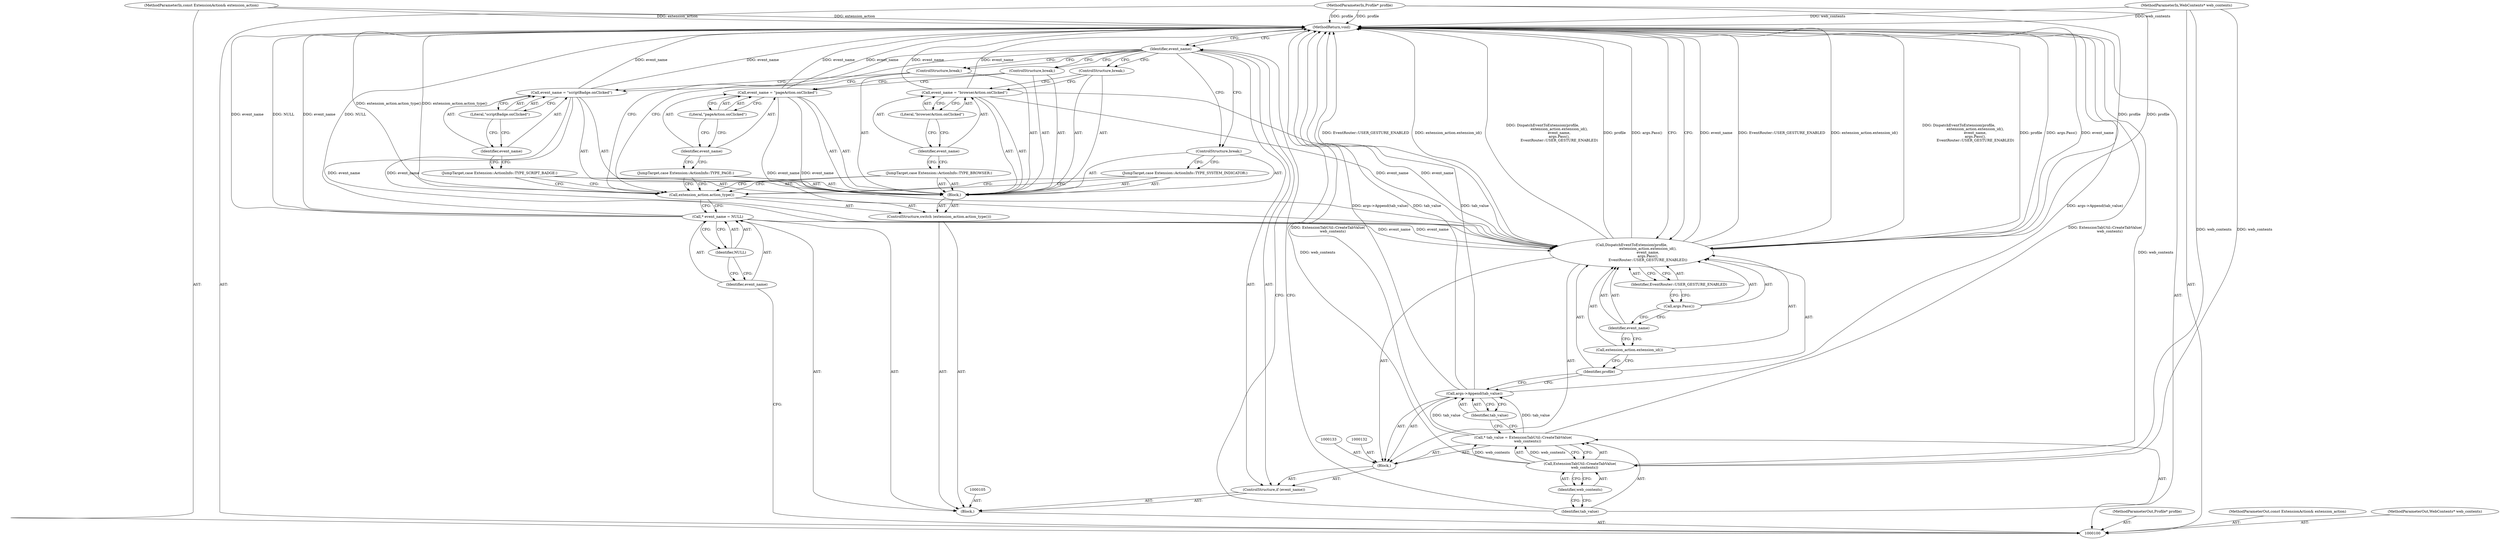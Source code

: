 digraph "0_Chrome_f7ae1f7a918f1973dca241a7a23169906eaf4fe3_3" {
"1000146" [label="(MethodReturn,void)"];
"1000117" [label="(JumpTarget,case Extension::ActionInfo::TYPE_PAGE:)"];
"1000120" [label="(Literal,\"pageAction.onClicked\")"];
"1000118" [label="(Call,event_name = \"pageAction.onClicked\")"];
"1000119" [label="(Identifier,event_name)"];
"1000121" [label="(ControlStructure,break;)"];
"1000122" [label="(JumpTarget,case Extension::ActionInfo::TYPE_SCRIPT_BADGE:)"];
"1000125" [label="(Literal,\"scriptBadge.onClicked\")"];
"1000123" [label="(Call,event_name = \"scriptBadge.onClicked\")"];
"1000124" [label="(Identifier,event_name)"];
"1000126" [label="(ControlStructure,break;)"];
"1000127" [label="(JumpTarget,case Extension::ActionInfo::TYPE_SYSTEM_INDICATOR:)"];
"1000128" [label="(ControlStructure,break;)"];
"1000101" [label="(MethodParameterIn,Profile* profile)"];
"1000187" [label="(MethodParameterOut,Profile* profile)"];
"1000129" [label="(ControlStructure,if (event_name))"];
"1000130" [label="(Identifier,event_name)"];
"1000134" [label="(Call,* tab_value = ExtensionTabUtil::CreateTabValue(\n        web_contents))"];
"1000135" [label="(Identifier,tab_value)"];
"1000136" [label="(Call,ExtensionTabUtil::CreateTabValue(\n        web_contents))"];
"1000131" [label="(Block,)"];
"1000137" [label="(Identifier,web_contents)"];
"1000139" [label="(Identifier,tab_value)"];
"1000138" [label="(Call,args->Append(tab_value))"];
"1000141" [label="(Identifier,profile)"];
"1000140" [label="(Call,DispatchEventToExtension(profile,\n                             extension_action.extension_id(),\n                             event_name,\n                             args.Pass(),\n                             EventRouter::USER_GESTURE_ENABLED))"];
"1000142" [label="(Call,extension_action.extension_id())"];
"1000143" [label="(Identifier,event_name)"];
"1000144" [label="(Call,args.Pass())"];
"1000102" [label="(MethodParameterIn,const ExtensionAction& extension_action)"];
"1000188" [label="(MethodParameterOut,const ExtensionAction& extension_action)"];
"1000145" [label="(Identifier,EventRouter::USER_GESTURE_ENABLED)"];
"1000104" [label="(Block,)"];
"1000103" [label="(MethodParameterIn,WebContents* web_contents)"];
"1000189" [label="(MethodParameterOut,WebContents* web_contents)"];
"1000106" [label="(Call,* event_name = NULL)"];
"1000107" [label="(Identifier,event_name)"];
"1000108" [label="(Identifier,NULL)"];
"1000110" [label="(Call,extension_action.action_type())"];
"1000109" [label="(ControlStructure,switch (extension_action.action_type()))"];
"1000111" [label="(Block,)"];
"1000112" [label="(JumpTarget,case Extension::ActionInfo::TYPE_BROWSER:)"];
"1000115" [label="(Literal,\"browserAction.onClicked\")"];
"1000113" [label="(Call,event_name = \"browserAction.onClicked\")"];
"1000114" [label="(Identifier,event_name)"];
"1000116" [label="(ControlStructure,break;)"];
"1000146" -> "1000100"  [label="AST: "];
"1000146" -> "1000140"  [label="CFG: "];
"1000146" -> "1000130"  [label="CFG: "];
"1000140" -> "1000146"  [label="DDG: extension_action.extension_id()"];
"1000140" -> "1000146"  [label="DDG: DispatchEventToExtension(profile,\n                             extension_action.extension_id(),\n                             event_name,\n                             args.Pass(),\n                             EventRouter::USER_GESTURE_ENABLED)"];
"1000140" -> "1000146"  [label="DDG: profile"];
"1000140" -> "1000146"  [label="DDG: args.Pass()"];
"1000140" -> "1000146"  [label="DDG: event_name"];
"1000140" -> "1000146"  [label="DDG: EventRouter::USER_GESTURE_ENABLED"];
"1000106" -> "1000146"  [label="DDG: NULL"];
"1000106" -> "1000146"  [label="DDG: event_name"];
"1000113" -> "1000146"  [label="DDG: event_name"];
"1000102" -> "1000146"  [label="DDG: extension_action"];
"1000138" -> "1000146"  [label="DDG: args->Append(tab_value)"];
"1000138" -> "1000146"  [label="DDG: tab_value"];
"1000118" -> "1000146"  [label="DDG: event_name"];
"1000123" -> "1000146"  [label="DDG: event_name"];
"1000103" -> "1000146"  [label="DDG: web_contents"];
"1000101" -> "1000146"  [label="DDG: profile"];
"1000110" -> "1000146"  [label="DDG: extension_action.action_type()"];
"1000134" -> "1000146"  [label="DDG: ExtensionTabUtil::CreateTabValue(\n        web_contents)"];
"1000136" -> "1000146"  [label="DDG: web_contents"];
"1000117" -> "1000111"  [label="AST: "];
"1000117" -> "1000110"  [label="CFG: "];
"1000119" -> "1000117"  [label="CFG: "];
"1000120" -> "1000118"  [label="AST: "];
"1000120" -> "1000119"  [label="CFG: "];
"1000118" -> "1000120"  [label="CFG: "];
"1000118" -> "1000111"  [label="AST: "];
"1000118" -> "1000120"  [label="CFG: "];
"1000119" -> "1000118"  [label="AST: "];
"1000120" -> "1000118"  [label="AST: "];
"1000121" -> "1000118"  [label="CFG: "];
"1000118" -> "1000146"  [label="DDG: event_name"];
"1000118" -> "1000140"  [label="DDG: event_name"];
"1000119" -> "1000118"  [label="AST: "];
"1000119" -> "1000117"  [label="CFG: "];
"1000120" -> "1000119"  [label="CFG: "];
"1000121" -> "1000111"  [label="AST: "];
"1000121" -> "1000118"  [label="CFG: "];
"1000130" -> "1000121"  [label="CFG: "];
"1000122" -> "1000111"  [label="AST: "];
"1000122" -> "1000110"  [label="CFG: "];
"1000124" -> "1000122"  [label="CFG: "];
"1000125" -> "1000123"  [label="AST: "];
"1000125" -> "1000124"  [label="CFG: "];
"1000123" -> "1000125"  [label="CFG: "];
"1000123" -> "1000111"  [label="AST: "];
"1000123" -> "1000125"  [label="CFG: "];
"1000124" -> "1000123"  [label="AST: "];
"1000125" -> "1000123"  [label="AST: "];
"1000126" -> "1000123"  [label="CFG: "];
"1000123" -> "1000146"  [label="DDG: event_name"];
"1000123" -> "1000140"  [label="DDG: event_name"];
"1000124" -> "1000123"  [label="AST: "];
"1000124" -> "1000122"  [label="CFG: "];
"1000125" -> "1000124"  [label="CFG: "];
"1000126" -> "1000111"  [label="AST: "];
"1000126" -> "1000123"  [label="CFG: "];
"1000130" -> "1000126"  [label="CFG: "];
"1000127" -> "1000111"  [label="AST: "];
"1000127" -> "1000110"  [label="CFG: "];
"1000128" -> "1000127"  [label="CFG: "];
"1000128" -> "1000111"  [label="AST: "];
"1000128" -> "1000127"  [label="CFG: "];
"1000130" -> "1000128"  [label="CFG: "];
"1000101" -> "1000100"  [label="AST: "];
"1000101" -> "1000146"  [label="DDG: profile"];
"1000101" -> "1000140"  [label="DDG: profile"];
"1000187" -> "1000100"  [label="AST: "];
"1000129" -> "1000104"  [label="AST: "];
"1000130" -> "1000129"  [label="AST: "];
"1000131" -> "1000129"  [label="AST: "];
"1000130" -> "1000129"  [label="AST: "];
"1000130" -> "1000110"  [label="CFG: "];
"1000130" -> "1000116"  [label="CFG: "];
"1000130" -> "1000121"  [label="CFG: "];
"1000130" -> "1000126"  [label="CFG: "];
"1000130" -> "1000128"  [label="CFG: "];
"1000135" -> "1000130"  [label="CFG: "];
"1000146" -> "1000130"  [label="CFG: "];
"1000134" -> "1000131"  [label="AST: "];
"1000134" -> "1000136"  [label="CFG: "];
"1000135" -> "1000134"  [label="AST: "];
"1000136" -> "1000134"  [label="AST: "];
"1000139" -> "1000134"  [label="CFG: "];
"1000134" -> "1000146"  [label="DDG: ExtensionTabUtil::CreateTabValue(\n        web_contents)"];
"1000136" -> "1000134"  [label="DDG: web_contents"];
"1000134" -> "1000138"  [label="DDG: tab_value"];
"1000135" -> "1000134"  [label="AST: "];
"1000135" -> "1000130"  [label="CFG: "];
"1000137" -> "1000135"  [label="CFG: "];
"1000136" -> "1000134"  [label="AST: "];
"1000136" -> "1000137"  [label="CFG: "];
"1000137" -> "1000136"  [label="AST: "];
"1000134" -> "1000136"  [label="CFG: "];
"1000136" -> "1000146"  [label="DDG: web_contents"];
"1000136" -> "1000134"  [label="DDG: web_contents"];
"1000103" -> "1000136"  [label="DDG: web_contents"];
"1000131" -> "1000129"  [label="AST: "];
"1000132" -> "1000131"  [label="AST: "];
"1000133" -> "1000131"  [label="AST: "];
"1000134" -> "1000131"  [label="AST: "];
"1000138" -> "1000131"  [label="AST: "];
"1000140" -> "1000131"  [label="AST: "];
"1000137" -> "1000136"  [label="AST: "];
"1000137" -> "1000135"  [label="CFG: "];
"1000136" -> "1000137"  [label="CFG: "];
"1000139" -> "1000138"  [label="AST: "];
"1000139" -> "1000134"  [label="CFG: "];
"1000138" -> "1000139"  [label="CFG: "];
"1000138" -> "1000131"  [label="AST: "];
"1000138" -> "1000139"  [label="CFG: "];
"1000139" -> "1000138"  [label="AST: "];
"1000141" -> "1000138"  [label="CFG: "];
"1000138" -> "1000146"  [label="DDG: args->Append(tab_value)"];
"1000138" -> "1000146"  [label="DDG: tab_value"];
"1000134" -> "1000138"  [label="DDG: tab_value"];
"1000141" -> "1000140"  [label="AST: "];
"1000141" -> "1000138"  [label="CFG: "];
"1000142" -> "1000141"  [label="CFG: "];
"1000140" -> "1000131"  [label="AST: "];
"1000140" -> "1000145"  [label="CFG: "];
"1000141" -> "1000140"  [label="AST: "];
"1000142" -> "1000140"  [label="AST: "];
"1000143" -> "1000140"  [label="AST: "];
"1000144" -> "1000140"  [label="AST: "];
"1000145" -> "1000140"  [label="AST: "];
"1000146" -> "1000140"  [label="CFG: "];
"1000140" -> "1000146"  [label="DDG: extension_action.extension_id()"];
"1000140" -> "1000146"  [label="DDG: DispatchEventToExtension(profile,\n                             extension_action.extension_id(),\n                             event_name,\n                             args.Pass(),\n                             EventRouter::USER_GESTURE_ENABLED)"];
"1000140" -> "1000146"  [label="DDG: profile"];
"1000140" -> "1000146"  [label="DDG: args.Pass()"];
"1000140" -> "1000146"  [label="DDG: event_name"];
"1000140" -> "1000146"  [label="DDG: EventRouter::USER_GESTURE_ENABLED"];
"1000101" -> "1000140"  [label="DDG: profile"];
"1000106" -> "1000140"  [label="DDG: event_name"];
"1000113" -> "1000140"  [label="DDG: event_name"];
"1000118" -> "1000140"  [label="DDG: event_name"];
"1000123" -> "1000140"  [label="DDG: event_name"];
"1000142" -> "1000140"  [label="AST: "];
"1000142" -> "1000141"  [label="CFG: "];
"1000143" -> "1000142"  [label="CFG: "];
"1000143" -> "1000140"  [label="AST: "];
"1000143" -> "1000142"  [label="CFG: "];
"1000144" -> "1000143"  [label="CFG: "];
"1000144" -> "1000140"  [label="AST: "];
"1000144" -> "1000143"  [label="CFG: "];
"1000145" -> "1000144"  [label="CFG: "];
"1000102" -> "1000100"  [label="AST: "];
"1000102" -> "1000146"  [label="DDG: extension_action"];
"1000188" -> "1000100"  [label="AST: "];
"1000145" -> "1000140"  [label="AST: "];
"1000145" -> "1000144"  [label="CFG: "];
"1000140" -> "1000145"  [label="CFG: "];
"1000104" -> "1000100"  [label="AST: "];
"1000105" -> "1000104"  [label="AST: "];
"1000106" -> "1000104"  [label="AST: "];
"1000109" -> "1000104"  [label="AST: "];
"1000129" -> "1000104"  [label="AST: "];
"1000103" -> "1000100"  [label="AST: "];
"1000103" -> "1000146"  [label="DDG: web_contents"];
"1000103" -> "1000136"  [label="DDG: web_contents"];
"1000189" -> "1000100"  [label="AST: "];
"1000106" -> "1000104"  [label="AST: "];
"1000106" -> "1000108"  [label="CFG: "];
"1000107" -> "1000106"  [label="AST: "];
"1000108" -> "1000106"  [label="AST: "];
"1000110" -> "1000106"  [label="CFG: "];
"1000106" -> "1000146"  [label="DDG: NULL"];
"1000106" -> "1000146"  [label="DDG: event_name"];
"1000106" -> "1000140"  [label="DDG: event_name"];
"1000107" -> "1000106"  [label="AST: "];
"1000107" -> "1000100"  [label="CFG: "];
"1000108" -> "1000107"  [label="CFG: "];
"1000108" -> "1000106"  [label="AST: "];
"1000108" -> "1000107"  [label="CFG: "];
"1000106" -> "1000108"  [label="CFG: "];
"1000110" -> "1000109"  [label="AST: "];
"1000110" -> "1000106"  [label="CFG: "];
"1000112" -> "1000110"  [label="CFG: "];
"1000117" -> "1000110"  [label="CFG: "];
"1000122" -> "1000110"  [label="CFG: "];
"1000127" -> "1000110"  [label="CFG: "];
"1000130" -> "1000110"  [label="CFG: "];
"1000110" -> "1000146"  [label="DDG: extension_action.action_type()"];
"1000109" -> "1000104"  [label="AST: "];
"1000110" -> "1000109"  [label="AST: "];
"1000111" -> "1000109"  [label="AST: "];
"1000111" -> "1000109"  [label="AST: "];
"1000112" -> "1000111"  [label="AST: "];
"1000113" -> "1000111"  [label="AST: "];
"1000116" -> "1000111"  [label="AST: "];
"1000117" -> "1000111"  [label="AST: "];
"1000118" -> "1000111"  [label="AST: "];
"1000121" -> "1000111"  [label="AST: "];
"1000122" -> "1000111"  [label="AST: "];
"1000123" -> "1000111"  [label="AST: "];
"1000126" -> "1000111"  [label="AST: "];
"1000127" -> "1000111"  [label="AST: "];
"1000128" -> "1000111"  [label="AST: "];
"1000112" -> "1000111"  [label="AST: "];
"1000112" -> "1000110"  [label="CFG: "];
"1000114" -> "1000112"  [label="CFG: "];
"1000115" -> "1000113"  [label="AST: "];
"1000115" -> "1000114"  [label="CFG: "];
"1000113" -> "1000115"  [label="CFG: "];
"1000113" -> "1000111"  [label="AST: "];
"1000113" -> "1000115"  [label="CFG: "];
"1000114" -> "1000113"  [label="AST: "];
"1000115" -> "1000113"  [label="AST: "];
"1000116" -> "1000113"  [label="CFG: "];
"1000113" -> "1000146"  [label="DDG: event_name"];
"1000113" -> "1000140"  [label="DDG: event_name"];
"1000114" -> "1000113"  [label="AST: "];
"1000114" -> "1000112"  [label="CFG: "];
"1000115" -> "1000114"  [label="CFG: "];
"1000116" -> "1000111"  [label="AST: "];
"1000116" -> "1000113"  [label="CFG: "];
"1000130" -> "1000116"  [label="CFG: "];
}

